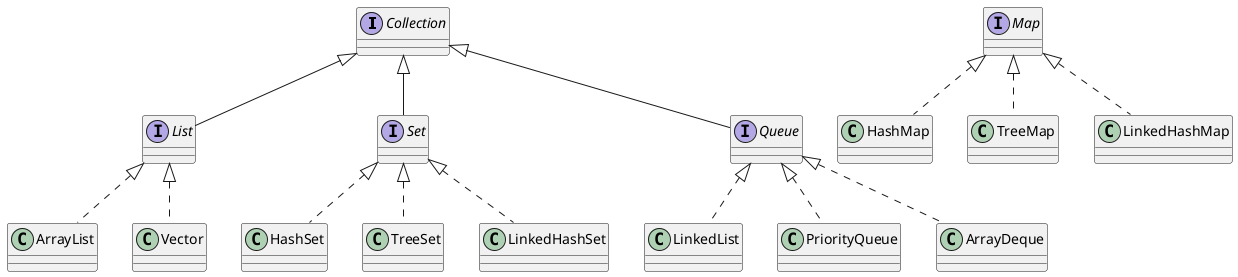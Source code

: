 @startuml superclase 

interface Collection {}

interface List implements Collection {}
interface Set implements Collection {}
interface Map {}
interface Queue implements Collection {}

class ArrayList implements List {}
class Vector implements List {}

class HashSet implements Set {}
class TreeSet implements Set {}
class LinkedHashSet implements Set {}

class HashMap implements Map {}
class TreeMap implements Map {}
class LinkedHashMap implements Map {}

class LinkedList implements Queue {}
class PriorityQueue implements Queue {}
class ArrayDeque implements Queue {}

@enduml 